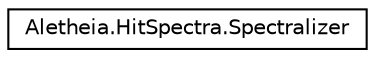 digraph "Graphical Class Hierarchy"
{
  edge [fontname="Helvetica",fontsize="10",labelfontname="Helvetica",labelfontsize="10"];
  node [fontname="Helvetica",fontsize="10",shape=record];
  rankdir="LR";
  Node0 [label="Aletheia.HitSpectra.Spectralizer",height=0.2,width=0.4,color="black", fillcolor="white", style="filled",URL="$class_aletheia_1_1_hit_spectra_1_1_spectralizer.html",tooltip="This class holds necessary variable and methods for creating hit spectra data "];
}
